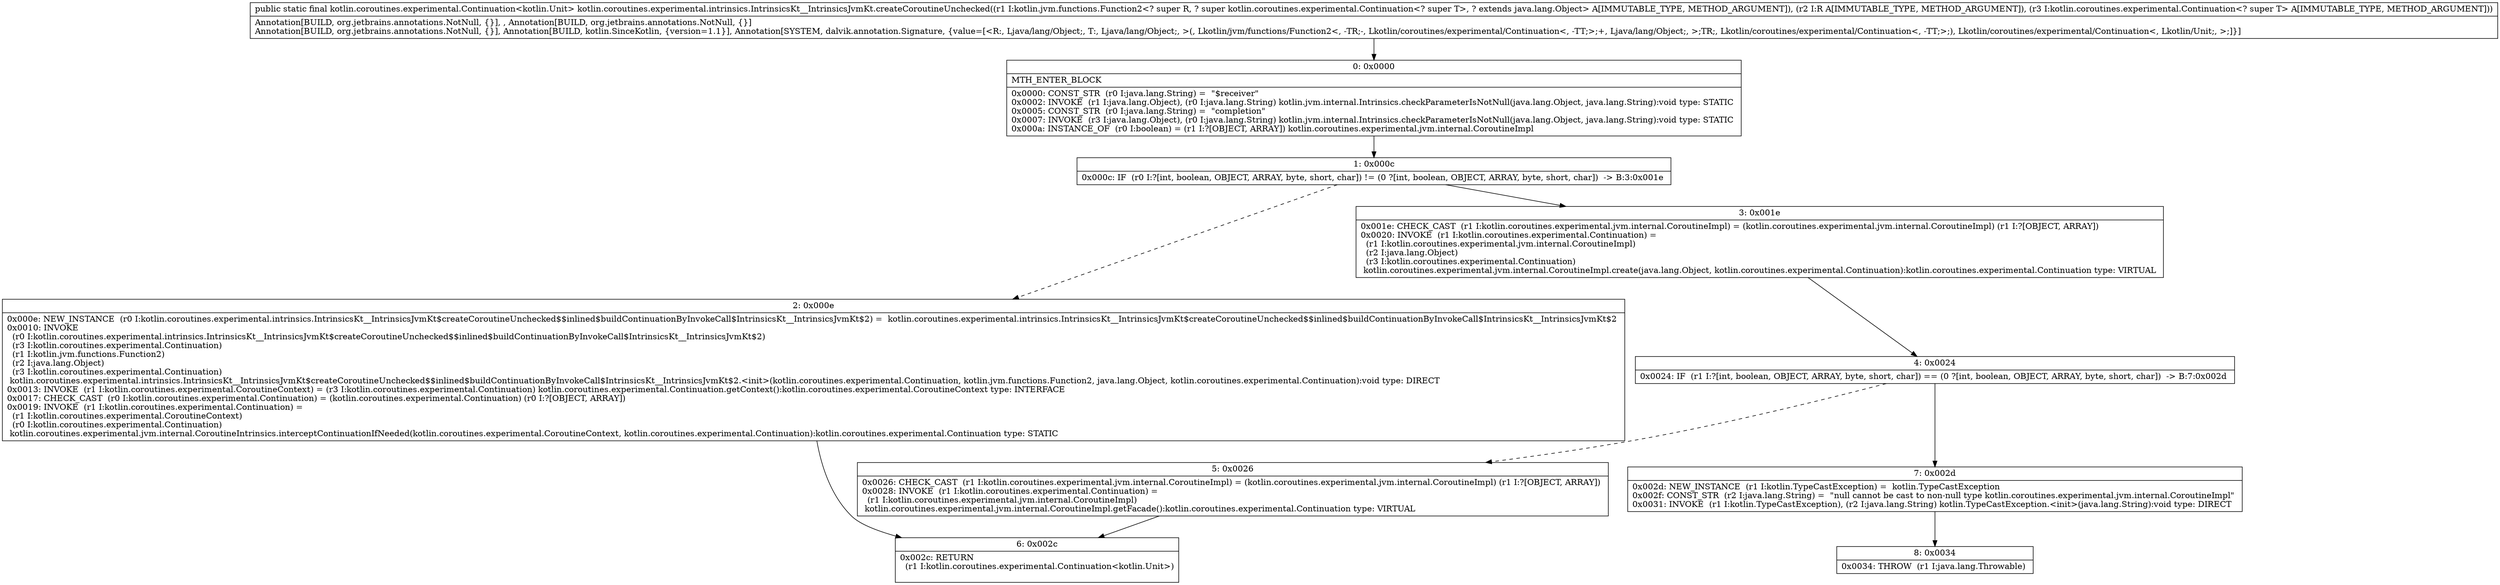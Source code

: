 digraph "CFG forkotlin.coroutines.experimental.intrinsics.IntrinsicsKt__IntrinsicsJvmKt.createCoroutineUnchecked(Lkotlin\/jvm\/functions\/Function2;Ljava\/lang\/Object;Lkotlin\/coroutines\/experimental\/Continuation;)Lkotlin\/coroutines\/experimental\/Continuation;" {
Node_0 [shape=record,label="{0\:\ 0x0000|MTH_ENTER_BLOCK\l|0x0000: CONST_STR  (r0 I:java.lang.String) =  \"$receiver\" \l0x0002: INVOKE  (r1 I:java.lang.Object), (r0 I:java.lang.String) kotlin.jvm.internal.Intrinsics.checkParameterIsNotNull(java.lang.Object, java.lang.String):void type: STATIC \l0x0005: CONST_STR  (r0 I:java.lang.String) =  \"completion\" \l0x0007: INVOKE  (r3 I:java.lang.Object), (r0 I:java.lang.String) kotlin.jvm.internal.Intrinsics.checkParameterIsNotNull(java.lang.Object, java.lang.String):void type: STATIC \l0x000a: INSTANCE_OF  (r0 I:boolean) = (r1 I:?[OBJECT, ARRAY]) kotlin.coroutines.experimental.jvm.internal.CoroutineImpl \l}"];
Node_1 [shape=record,label="{1\:\ 0x000c|0x000c: IF  (r0 I:?[int, boolean, OBJECT, ARRAY, byte, short, char]) != (0 ?[int, boolean, OBJECT, ARRAY, byte, short, char])  \-\> B:3:0x001e \l}"];
Node_2 [shape=record,label="{2\:\ 0x000e|0x000e: NEW_INSTANCE  (r0 I:kotlin.coroutines.experimental.intrinsics.IntrinsicsKt__IntrinsicsJvmKt$createCoroutineUnchecked$$inlined$buildContinuationByInvokeCall$IntrinsicsKt__IntrinsicsJvmKt$2) =  kotlin.coroutines.experimental.intrinsics.IntrinsicsKt__IntrinsicsJvmKt$createCoroutineUnchecked$$inlined$buildContinuationByInvokeCall$IntrinsicsKt__IntrinsicsJvmKt$2 \l0x0010: INVOKE  \l  (r0 I:kotlin.coroutines.experimental.intrinsics.IntrinsicsKt__IntrinsicsJvmKt$createCoroutineUnchecked$$inlined$buildContinuationByInvokeCall$IntrinsicsKt__IntrinsicsJvmKt$2)\l  (r3 I:kotlin.coroutines.experimental.Continuation)\l  (r1 I:kotlin.jvm.functions.Function2)\l  (r2 I:java.lang.Object)\l  (r3 I:kotlin.coroutines.experimental.Continuation)\l kotlin.coroutines.experimental.intrinsics.IntrinsicsKt__IntrinsicsJvmKt$createCoroutineUnchecked$$inlined$buildContinuationByInvokeCall$IntrinsicsKt__IntrinsicsJvmKt$2.\<init\>(kotlin.coroutines.experimental.Continuation, kotlin.jvm.functions.Function2, java.lang.Object, kotlin.coroutines.experimental.Continuation):void type: DIRECT \l0x0013: INVOKE  (r1 I:kotlin.coroutines.experimental.CoroutineContext) = (r3 I:kotlin.coroutines.experimental.Continuation) kotlin.coroutines.experimental.Continuation.getContext():kotlin.coroutines.experimental.CoroutineContext type: INTERFACE \l0x0017: CHECK_CAST  (r0 I:kotlin.coroutines.experimental.Continuation) = (kotlin.coroutines.experimental.Continuation) (r0 I:?[OBJECT, ARRAY]) \l0x0019: INVOKE  (r1 I:kotlin.coroutines.experimental.Continuation) = \l  (r1 I:kotlin.coroutines.experimental.CoroutineContext)\l  (r0 I:kotlin.coroutines.experimental.Continuation)\l kotlin.coroutines.experimental.jvm.internal.CoroutineIntrinsics.interceptContinuationIfNeeded(kotlin.coroutines.experimental.CoroutineContext, kotlin.coroutines.experimental.Continuation):kotlin.coroutines.experimental.Continuation type: STATIC \l}"];
Node_3 [shape=record,label="{3\:\ 0x001e|0x001e: CHECK_CAST  (r1 I:kotlin.coroutines.experimental.jvm.internal.CoroutineImpl) = (kotlin.coroutines.experimental.jvm.internal.CoroutineImpl) (r1 I:?[OBJECT, ARRAY]) \l0x0020: INVOKE  (r1 I:kotlin.coroutines.experimental.Continuation) = \l  (r1 I:kotlin.coroutines.experimental.jvm.internal.CoroutineImpl)\l  (r2 I:java.lang.Object)\l  (r3 I:kotlin.coroutines.experimental.Continuation)\l kotlin.coroutines.experimental.jvm.internal.CoroutineImpl.create(java.lang.Object, kotlin.coroutines.experimental.Continuation):kotlin.coroutines.experimental.Continuation type: VIRTUAL \l}"];
Node_4 [shape=record,label="{4\:\ 0x0024|0x0024: IF  (r1 I:?[int, boolean, OBJECT, ARRAY, byte, short, char]) == (0 ?[int, boolean, OBJECT, ARRAY, byte, short, char])  \-\> B:7:0x002d \l}"];
Node_5 [shape=record,label="{5\:\ 0x0026|0x0026: CHECK_CAST  (r1 I:kotlin.coroutines.experimental.jvm.internal.CoroutineImpl) = (kotlin.coroutines.experimental.jvm.internal.CoroutineImpl) (r1 I:?[OBJECT, ARRAY]) \l0x0028: INVOKE  (r1 I:kotlin.coroutines.experimental.Continuation) = \l  (r1 I:kotlin.coroutines.experimental.jvm.internal.CoroutineImpl)\l kotlin.coroutines.experimental.jvm.internal.CoroutineImpl.getFacade():kotlin.coroutines.experimental.Continuation type: VIRTUAL \l}"];
Node_6 [shape=record,label="{6\:\ 0x002c|0x002c: RETURN  \l  (r1 I:kotlin.coroutines.experimental.Continuation\<kotlin.Unit\>)\l \l}"];
Node_7 [shape=record,label="{7\:\ 0x002d|0x002d: NEW_INSTANCE  (r1 I:kotlin.TypeCastException) =  kotlin.TypeCastException \l0x002f: CONST_STR  (r2 I:java.lang.String) =  \"null cannot be cast to non\-null type kotlin.coroutines.experimental.jvm.internal.CoroutineImpl\" \l0x0031: INVOKE  (r1 I:kotlin.TypeCastException), (r2 I:java.lang.String) kotlin.TypeCastException.\<init\>(java.lang.String):void type: DIRECT \l}"];
Node_8 [shape=record,label="{8\:\ 0x0034|0x0034: THROW  (r1 I:java.lang.Throwable) \l}"];
MethodNode[shape=record,label="{public static final kotlin.coroutines.experimental.Continuation\<kotlin.Unit\> kotlin.coroutines.experimental.intrinsics.IntrinsicsKt__IntrinsicsJvmKt.createCoroutineUnchecked((r1 I:kotlin.jvm.functions.Function2\<? super R, ? super kotlin.coroutines.experimental.Continuation\<? super T\>, ? extends java.lang.Object\> A[IMMUTABLE_TYPE, METHOD_ARGUMENT]), (r2 I:R A[IMMUTABLE_TYPE, METHOD_ARGUMENT]), (r3 I:kotlin.coroutines.experimental.Continuation\<? super T\> A[IMMUTABLE_TYPE, METHOD_ARGUMENT]))  | Annotation[BUILD, org.jetbrains.annotations.NotNull, \{\}], , Annotation[BUILD, org.jetbrains.annotations.NotNull, \{\}]\lAnnotation[BUILD, org.jetbrains.annotations.NotNull, \{\}], Annotation[BUILD, kotlin.SinceKotlin, \{version=1.1\}], Annotation[SYSTEM, dalvik.annotation.Signature, \{value=[\<R:, Ljava\/lang\/Object;, T:, Ljava\/lang\/Object;, \>(, Lkotlin\/jvm\/functions\/Function2\<, \-TR;\-, Lkotlin\/coroutines\/experimental\/Continuation\<, \-TT;\>;+, Ljava\/lang\/Object;, \>;TR;, Lkotlin\/coroutines\/experimental\/Continuation\<, \-TT;\>;), Lkotlin\/coroutines\/experimental\/Continuation\<, Lkotlin\/Unit;, \>;]\}]\l}"];
MethodNode -> Node_0;
Node_0 -> Node_1;
Node_1 -> Node_2[style=dashed];
Node_1 -> Node_3;
Node_2 -> Node_6;
Node_3 -> Node_4;
Node_4 -> Node_5[style=dashed];
Node_4 -> Node_7;
Node_5 -> Node_6;
Node_7 -> Node_8;
}

